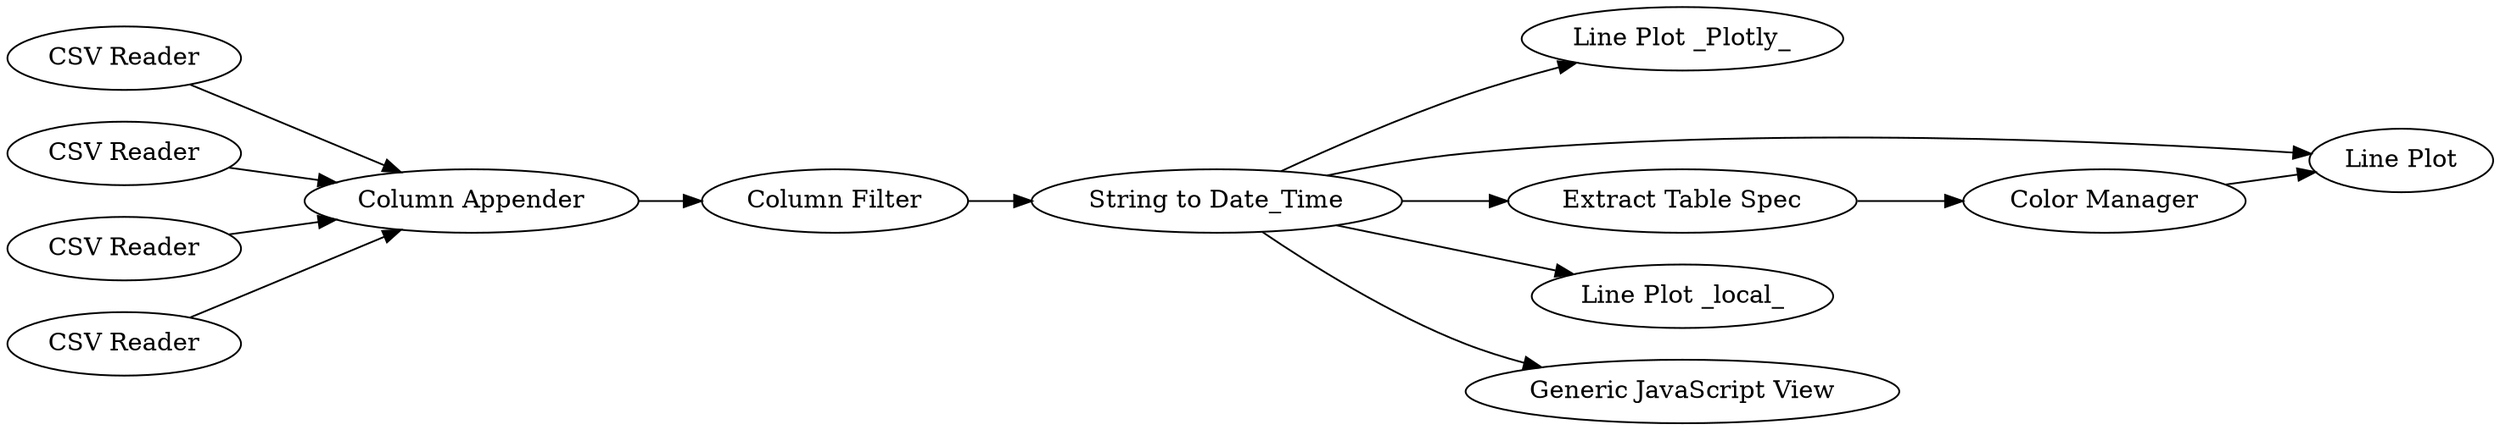 digraph {
	2 [label="Line Plot _Plotly_"]
	8 [label="CSV Reader"]
	9 [label="CSV Reader"]
	10 [label="CSV Reader"]
	11 [label="CSV Reader"]
	15 [label="Column Appender"]
	16 [label="Column Filter"]
	17 [label="String to Date_Time"]
	18 [label="Line Plot"]
	19 [label="Extract Table Spec"]
	20 [label="Color Manager"]
	21 [label="Line Plot _local_"]
	22 [label="Generic JavaScript View"]
	8 -> 15
	9 -> 15
	10 -> 15
	11 -> 15
	15 -> 16
	16 -> 17
	17 -> 19
	17 -> 18
	17 -> 2
	17 -> 21
	17 -> 22
	19 -> 20
	20 -> 18
	rankdir=LR
}
